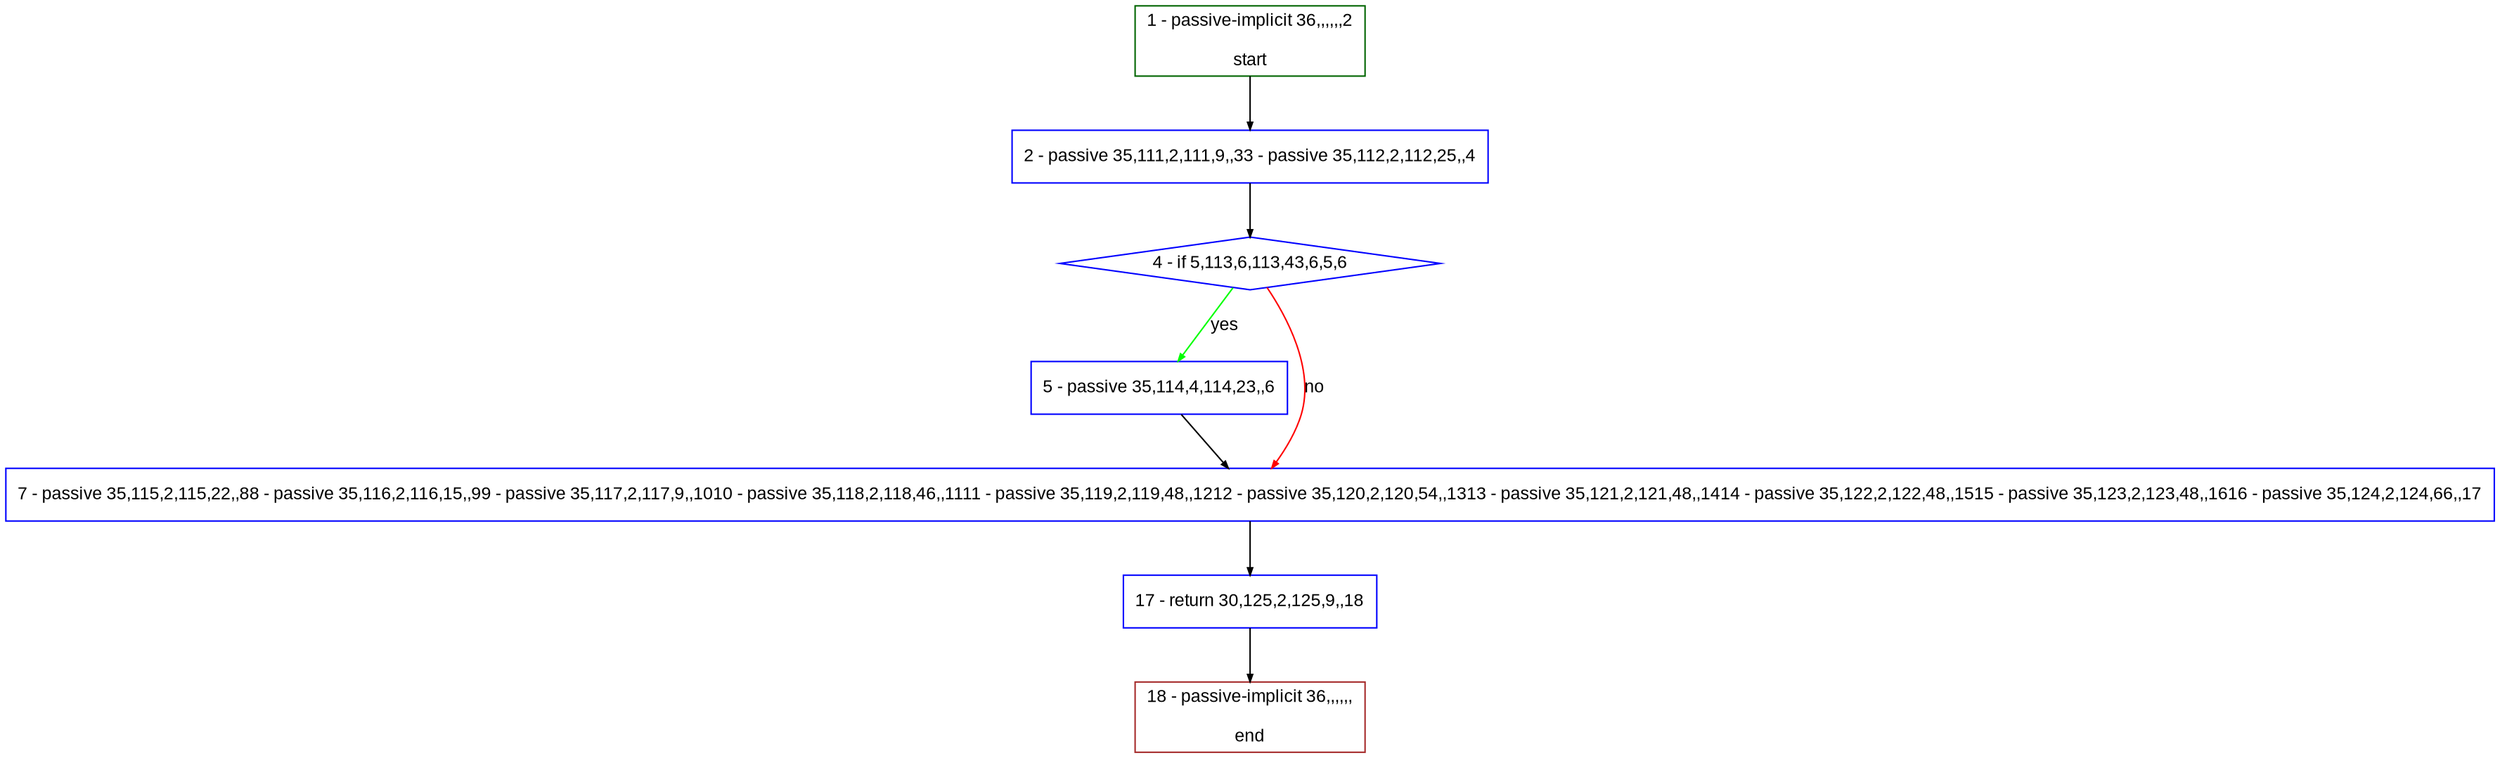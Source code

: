 digraph "" {
  graph [pack="true", label="", fontsize="12", packmode="clust", fontname="Arial", fillcolor="#FFFFCC", bgcolor="white", style="rounded,filled", compound="true"];
  node [node_initialized="no", label="", color="grey", fontsize="12", fillcolor="white", fontname="Arial", style="filled", shape="rectangle", compound="true", fixedsize="false"];
  edge [fontcolor="black", arrowhead="normal", arrowtail="none", arrowsize="0.5", ltail="", label="", color="black", fontsize="12", lhead="", fontname="Arial", dir="forward", compound="true"];
  __N1 [label="2 - passive 35,111,2,111,9,,33 - passive 35,112,2,112,25,,4", color="#0000ff", fillcolor="#ffffff", style="filled", shape="box"];
  __N2 [label="1 - passive-implicit 36,,,,,,2\n\nstart", color="#006400", fillcolor="#ffffff", style="filled", shape="box"];
  __N3 [label="4 - if 5,113,6,113,43,6,5,6", color="#0000ff", fillcolor="#ffffff", style="filled", shape="diamond"];
  __N4 [label="5 - passive 35,114,4,114,23,,6", color="#0000ff", fillcolor="#ffffff", style="filled", shape="box"];
  __N5 [label="7 - passive 35,115,2,115,22,,88 - passive 35,116,2,116,15,,99 - passive 35,117,2,117,9,,1010 - passive 35,118,2,118,46,,1111 - passive 35,119,2,119,48,,1212 - passive 35,120,2,120,54,,1313 - passive 35,121,2,121,48,,1414 - passive 35,122,2,122,48,,1515 - passive 35,123,2,123,48,,1616 - passive 35,124,2,124,66,,17", color="#0000ff", fillcolor="#ffffff", style="filled", shape="box"];
  __N6 [label="17 - return 30,125,2,125,9,,18", color="#0000ff", fillcolor="#ffffff", style="filled", shape="box"];
  __N7 [label="18 - passive-implicit 36,,,,,,\n\nend", color="#a52a2a", fillcolor="#ffffff", style="filled", shape="box"];
  __N2 -> __N1 [arrowhead="normal", arrowtail="none", color="#000000", label="", dir="forward"];
  __N1 -> __N3 [arrowhead="normal", arrowtail="none", color="#000000", label="", dir="forward"];
  __N3 -> __N4 [arrowhead="normal", arrowtail="none", color="#00ff00", label="yes", dir="forward"];
  __N3 -> __N5 [arrowhead="normal", arrowtail="none", color="#ff0000", label="no", dir="forward"];
  __N4 -> __N5 [arrowhead="normal", arrowtail="none", color="#000000", label="", dir="forward"];
  __N5 -> __N6 [arrowhead="normal", arrowtail="none", color="#000000", label="", dir="forward"];
  __N6 -> __N7 [arrowhead="normal", arrowtail="none", color="#000000", label="", dir="forward"];
}
